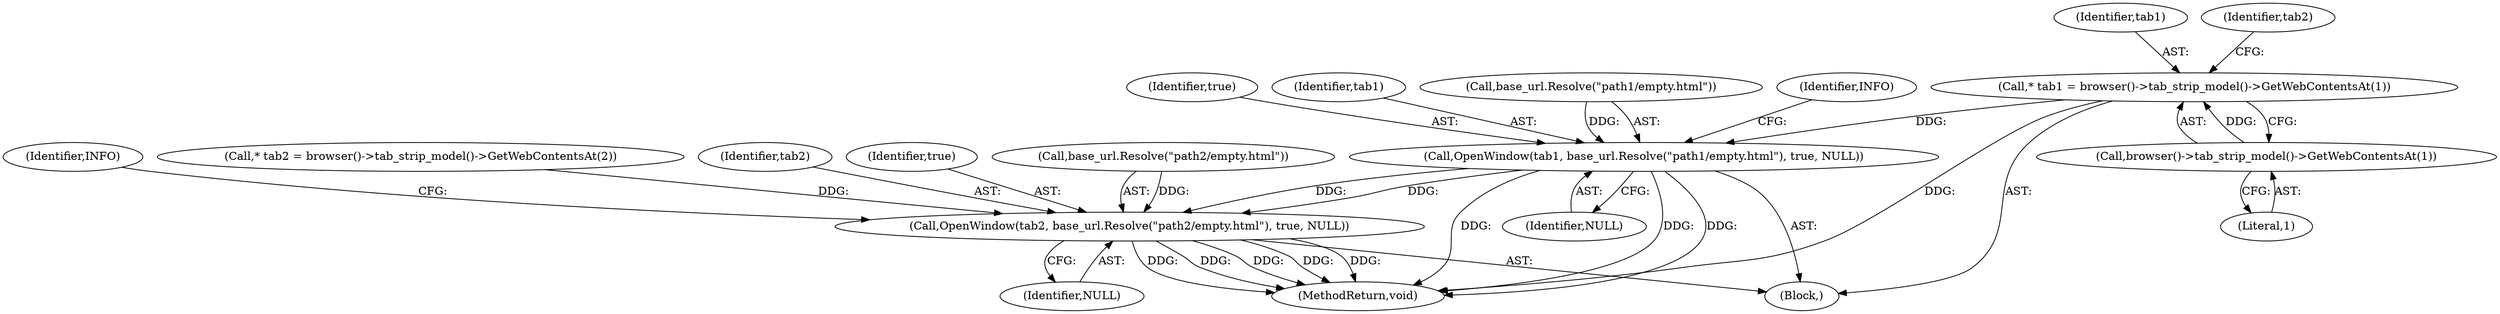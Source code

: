 digraph "1_Chrome_f1afce25b3f94d8bddec69b08ffbc29b989ad844@pointer" {
"1000165" [label="(Call,* tab1 = browser()->tab_strip_model()->GetWebContentsAt(1))"];
"1000167" [label="(Call,browser()->tab_strip_model()->GetWebContentsAt(1))"];
"1000181" [label="(Call,OpenWindow(tab1, base_url.Resolve(\"path1/empty.html\"), true, NULL))"];
"1000191" [label="(Call,OpenWindow(tab2, base_url.Resolve(\"path2/empty.html\"), true, NULL))"];
"1000185" [label="(Identifier,true)"];
"1000102" [label="(Block,)"];
"1000182" [label="(Identifier,tab1)"];
"1000183" [label="(Call,base_url.Resolve(\"path1/empty.html\"))"];
"1000196" [label="(Identifier,NULL)"];
"1000193" [label="(Call,base_url.Resolve(\"path2/empty.html\"))"];
"1000166" [label="(Identifier,tab1)"];
"1000168" [label="(Literal,1)"];
"1000189" [label="(Identifier,INFO)"];
"1000199" [label="(Identifier,INFO)"];
"1000167" [label="(Call,browser()->tab_strip_model()->GetWebContentsAt(1))"];
"1000191" [label="(Call,OpenWindow(tab2, base_url.Resolve(\"path2/empty.html\"), true, NULL))"];
"1000186" [label="(Identifier,NULL)"];
"1000203" [label="(MethodReturn,void)"];
"1000170" [label="(Call,* tab2 = browser()->tab_strip_model()->GetWebContentsAt(2))"];
"1000165" [label="(Call,* tab1 = browser()->tab_strip_model()->GetWebContentsAt(1))"];
"1000192" [label="(Identifier,tab2)"];
"1000195" [label="(Identifier,true)"];
"1000171" [label="(Identifier,tab2)"];
"1000181" [label="(Call,OpenWindow(tab1, base_url.Resolve(\"path1/empty.html\"), true, NULL))"];
"1000165" -> "1000102"  [label="AST: "];
"1000165" -> "1000167"  [label="CFG: "];
"1000166" -> "1000165"  [label="AST: "];
"1000167" -> "1000165"  [label="AST: "];
"1000171" -> "1000165"  [label="CFG: "];
"1000165" -> "1000203"  [label="DDG: "];
"1000167" -> "1000165"  [label="DDG: "];
"1000165" -> "1000181"  [label="DDG: "];
"1000167" -> "1000168"  [label="CFG: "];
"1000168" -> "1000167"  [label="AST: "];
"1000181" -> "1000102"  [label="AST: "];
"1000181" -> "1000186"  [label="CFG: "];
"1000182" -> "1000181"  [label="AST: "];
"1000183" -> "1000181"  [label="AST: "];
"1000185" -> "1000181"  [label="AST: "];
"1000186" -> "1000181"  [label="AST: "];
"1000189" -> "1000181"  [label="CFG: "];
"1000181" -> "1000203"  [label="DDG: "];
"1000181" -> "1000203"  [label="DDG: "];
"1000181" -> "1000203"  [label="DDG: "];
"1000183" -> "1000181"  [label="DDG: "];
"1000181" -> "1000191"  [label="DDG: "];
"1000181" -> "1000191"  [label="DDG: "];
"1000191" -> "1000102"  [label="AST: "];
"1000191" -> "1000196"  [label="CFG: "];
"1000192" -> "1000191"  [label="AST: "];
"1000193" -> "1000191"  [label="AST: "];
"1000195" -> "1000191"  [label="AST: "];
"1000196" -> "1000191"  [label="AST: "];
"1000199" -> "1000191"  [label="CFG: "];
"1000191" -> "1000203"  [label="DDG: "];
"1000191" -> "1000203"  [label="DDG: "];
"1000191" -> "1000203"  [label="DDG: "];
"1000191" -> "1000203"  [label="DDG: "];
"1000191" -> "1000203"  [label="DDG: "];
"1000170" -> "1000191"  [label="DDG: "];
"1000193" -> "1000191"  [label="DDG: "];
}
